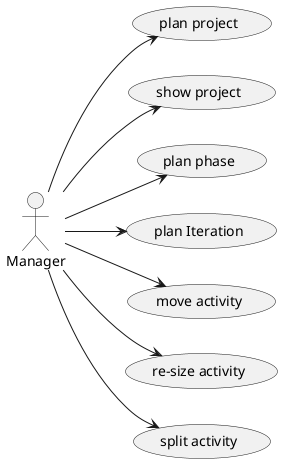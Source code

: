 @startuml
left to right direction
(plan project) as (planProject)

:Manager: --> (planProject)
:Manager: --> (show project)
:Manager: --> (plan phase)
:Manager: --> (plan Iteration)
:Manager: --> (move activity)
:Manager: --> (re-size activity)
:Manager: --> (split activity)


@enduml